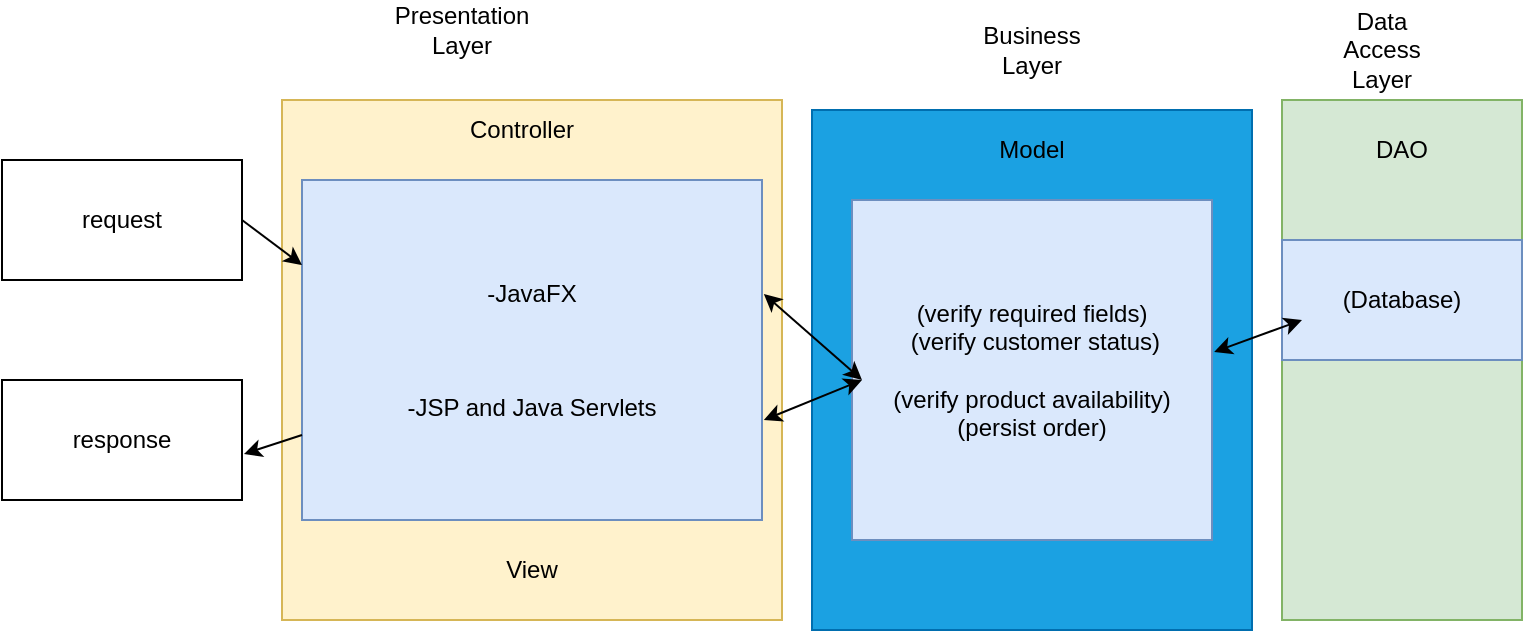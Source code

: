 <mxfile version="17.1.5" type="github">
  <diagram id="rWemN9Q33kSiqdZsMoBm" name="Page-1">
    <mxGraphModel dx="1422" dy="794" grid="1" gridSize="10" guides="1" tooltips="1" connect="1" arrows="1" fold="1" page="1" pageScale="1" pageWidth="850" pageHeight="1100" math="0" shadow="0">
      <root>
        <mxCell id="0" />
        <mxCell id="1" parent="0" />
        <mxCell id="6d5WSO9pPoGUkMAywGen-4" value="" style="rounded=0;whiteSpace=wrap;html=1;fillColor=#fff2cc;strokeColor=#d6b656;" vertex="1" parent="1">
          <mxGeometry x="160" y="180" width="250" height="260" as="geometry" />
        </mxCell>
        <mxCell id="6d5WSO9pPoGUkMAywGen-1" value="request" style="rounded=0;whiteSpace=wrap;html=1;" vertex="1" parent="1">
          <mxGeometry x="20" y="210" width="120" height="60" as="geometry" />
        </mxCell>
        <mxCell id="6d5WSO9pPoGUkMAywGen-2" value="response" style="rounded=0;whiteSpace=wrap;html=1;" vertex="1" parent="1">
          <mxGeometry x="20" y="320" width="120" height="60" as="geometry" />
        </mxCell>
        <mxCell id="6d5WSO9pPoGUkMAywGen-3" value="-JavaFX&lt;br&gt;&lt;br&gt;&lt;br&gt;&lt;br&gt;-JSP and Java Servlets" style="rounded=0;whiteSpace=wrap;html=1;fillColor=#dae8fc;strokeColor=#6c8ebf;" vertex="1" parent="1">
          <mxGeometry x="170" y="220" width="230" height="170" as="geometry" />
        </mxCell>
        <mxCell id="6d5WSO9pPoGUkMAywGen-5" value="Presentation Layer" style="text;html=1;strokeColor=none;fillColor=none;align=center;verticalAlign=middle;whiteSpace=wrap;rounded=0;" vertex="1" parent="1">
          <mxGeometry x="220" y="130" width="60" height="30" as="geometry" />
        </mxCell>
        <mxCell id="6d5WSO9pPoGUkMAywGen-6" value="Controller" style="text;html=1;strokeColor=none;fillColor=none;align=center;verticalAlign=middle;whiteSpace=wrap;rounded=0;" vertex="1" parent="1">
          <mxGeometry x="250" y="180" width="60" height="30" as="geometry" />
        </mxCell>
        <mxCell id="6d5WSO9pPoGUkMAywGen-7" value="View" style="text;html=1;strokeColor=none;fillColor=none;align=center;verticalAlign=middle;whiteSpace=wrap;rounded=0;" vertex="1" parent="1">
          <mxGeometry x="255" y="400" width="60" height="30" as="geometry" />
        </mxCell>
        <mxCell id="6d5WSO9pPoGUkMAywGen-8" value="" style="rounded=0;whiteSpace=wrap;html=1;fillColor=#1ba1e2;fontColor=#ffffff;strokeColor=#006EAF;" vertex="1" parent="1">
          <mxGeometry x="425" y="185" width="220" height="260" as="geometry" />
        </mxCell>
        <mxCell id="6d5WSO9pPoGUkMAywGen-9" value="Business Layer" style="text;html=1;strokeColor=none;fillColor=none;align=center;verticalAlign=middle;whiteSpace=wrap;rounded=0;" vertex="1" parent="1">
          <mxGeometry x="505" y="140" width="60" height="30" as="geometry" />
        </mxCell>
        <mxCell id="6d5WSO9pPoGUkMAywGen-10" value="Model" style="text;html=1;strokeColor=none;fillColor=none;align=center;verticalAlign=middle;whiteSpace=wrap;rounded=0;" vertex="1" parent="1">
          <mxGeometry x="505" y="190" width="60" height="30" as="geometry" />
        </mxCell>
        <mxCell id="6d5WSO9pPoGUkMAywGen-11" value="(verify required fields)&lt;br&gt;&amp;nbsp;(verify customer status)&lt;br/&gt;&lt;br&gt;(verify product availability)&lt;br/&gt;(persist order)" style="rounded=0;whiteSpace=wrap;html=1;fillColor=#dae8fc;strokeColor=#6c8ebf;" vertex="1" parent="1">
          <mxGeometry x="445" y="230" width="180" height="170" as="geometry" />
        </mxCell>
        <mxCell id="6d5WSO9pPoGUkMAywGen-12" value="" style="rounded=0;whiteSpace=wrap;html=1;fillColor=#d5e8d4;strokeColor=#82b366;" vertex="1" parent="1">
          <mxGeometry x="660" y="180" width="120" height="260" as="geometry" />
        </mxCell>
        <mxCell id="6d5WSO9pPoGUkMAywGen-13" value="Data Access Layer" style="text;html=1;strokeColor=none;fillColor=none;align=center;verticalAlign=middle;whiteSpace=wrap;rounded=0;" vertex="1" parent="1">
          <mxGeometry x="680" y="140" width="60" height="30" as="geometry" />
        </mxCell>
        <mxCell id="6d5WSO9pPoGUkMAywGen-14" value="(Database)" style="rounded=0;whiteSpace=wrap;html=1;fillColor=#dae8fc;strokeColor=#6c8ebf;" vertex="1" parent="1">
          <mxGeometry x="660" y="250" width="120" height="60" as="geometry" />
        </mxCell>
        <mxCell id="6d5WSO9pPoGUkMAywGen-15" value="DAO" style="text;html=1;strokeColor=none;fillColor=none;align=center;verticalAlign=middle;whiteSpace=wrap;rounded=0;" vertex="1" parent="1">
          <mxGeometry x="690" y="190" width="60" height="30" as="geometry" />
        </mxCell>
        <mxCell id="6d5WSO9pPoGUkMAywGen-16" value="" style="endArrow=classic;html=1;rounded=0;exitX=1;exitY=0.5;exitDx=0;exitDy=0;entryX=0;entryY=0.25;entryDx=0;entryDy=0;" edge="1" parent="1" source="6d5WSO9pPoGUkMAywGen-1" target="6d5WSO9pPoGUkMAywGen-3">
          <mxGeometry width="50" height="50" relative="1" as="geometry">
            <mxPoint x="400" y="370" as="sourcePoint" />
            <mxPoint x="450" y="320" as="targetPoint" />
          </mxGeometry>
        </mxCell>
        <mxCell id="6d5WSO9pPoGUkMAywGen-20" value="" style="endArrow=classic;startArrow=classic;html=1;rounded=0;exitX=1.006;exitY=0.447;exitDx=0;exitDy=0;exitPerimeter=0;" edge="1" parent="1" source="6d5WSO9pPoGUkMAywGen-11">
          <mxGeometry width="50" height="50" relative="1" as="geometry">
            <mxPoint x="620" y="340" as="sourcePoint" />
            <mxPoint x="670" y="290" as="targetPoint" />
          </mxGeometry>
        </mxCell>
        <mxCell id="6d5WSO9pPoGUkMAywGen-23" value="" style="endArrow=classic;startArrow=classic;html=1;rounded=0;exitX=1.004;exitY=0.335;exitDx=0;exitDy=0;exitPerimeter=0;" edge="1" parent="1" source="6d5WSO9pPoGUkMAywGen-3">
          <mxGeometry width="50" height="50" relative="1" as="geometry">
            <mxPoint x="400" y="370" as="sourcePoint" />
            <mxPoint x="450" y="320" as="targetPoint" />
          </mxGeometry>
        </mxCell>
        <mxCell id="6d5WSO9pPoGUkMAywGen-24" value="" style="endArrow=classic;startArrow=classic;html=1;rounded=0;exitX=1.004;exitY=0.706;exitDx=0;exitDy=0;exitPerimeter=0;" edge="1" parent="1" source="6d5WSO9pPoGUkMAywGen-3">
          <mxGeometry width="50" height="50" relative="1" as="geometry">
            <mxPoint x="400" y="370" as="sourcePoint" />
            <mxPoint x="450" y="320" as="targetPoint" />
          </mxGeometry>
        </mxCell>
        <mxCell id="6d5WSO9pPoGUkMAywGen-25" value="" style="endArrow=classic;html=1;rounded=0;entryX=1.008;entryY=0.617;entryDx=0;entryDy=0;entryPerimeter=0;exitX=0;exitY=0.75;exitDx=0;exitDy=0;" edge="1" parent="1" source="6d5WSO9pPoGUkMAywGen-3" target="6d5WSO9pPoGUkMAywGen-2">
          <mxGeometry width="50" height="50" relative="1" as="geometry">
            <mxPoint x="400" y="370" as="sourcePoint" />
            <mxPoint x="450" y="320" as="targetPoint" />
          </mxGeometry>
        </mxCell>
      </root>
    </mxGraphModel>
  </diagram>
</mxfile>
